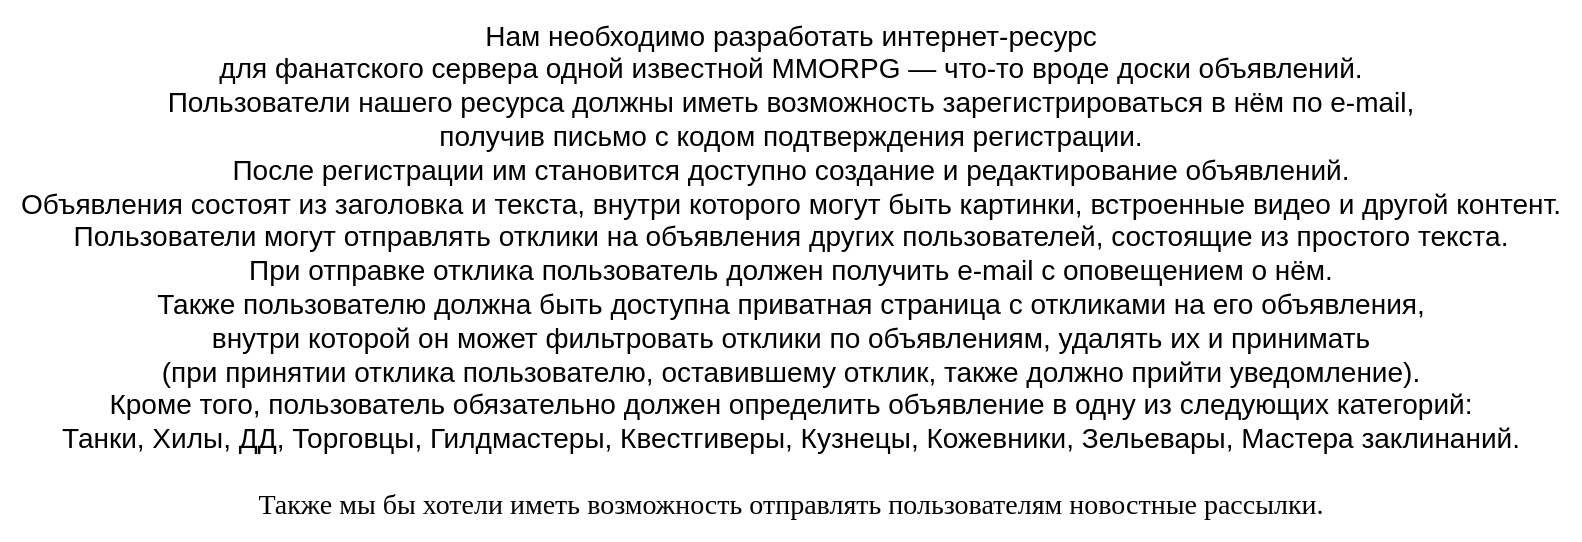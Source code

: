 <mxfile version="21.1.7" type="github">
  <diagram name="Страница 1" id="nmGSD1aTg_gYbcxPT3eR">
    <mxGraphModel dx="2062" dy="684" grid="1" gridSize="10" guides="1" tooltips="1" connect="1" arrows="1" fold="1" page="1" pageScale="1" pageWidth="827" pageHeight="1169" math="0" shadow="0">
      <root>
        <mxCell id="0" />
        <mxCell id="1" parent="0" />
        <mxCell id="RSqXlv4PR8sOh5hfdWu_-1" value="&lt;font style=&quot;font-size: 14px;&quot;&gt;Нам необходимо разработать интернет-ресурс &lt;br&gt;для фанатского сервера одной известной MMORPG — что-то вроде доски объявлений. &lt;br&gt;Пользователи нашего ресурса должны иметь возможность зарегистрироваться в нём по e-mail, &lt;br&gt;получив письмо с кодом подтверждения регистрации. &lt;br&gt;После регистрации им становится доступно создание и редактирование объявлений. &lt;br&gt;Объявления состоят из заголовка и текста, внутри которого могут быть картинки, встроенные видео и другой контент. &lt;br&gt;Пользователи могут отправлять отклики на объявления других пользователей, состоящие из простого текста. &lt;br&gt;При отправке отклика пользователь должен получить e-mail с оповещением о нём. &lt;br&gt;Также пользователю должна быть доступна приватная страница с откликами на его объявления, &lt;br&gt;внутри которой он может фильтровать отклики по объявлениям, удалять их и принимать &lt;br&gt;(при принятии отклика пользователю, оставившему отклик, также должно прийти уведомление). &lt;br&gt;Кроме того, пользователь обязательно должен определить объявление в одну из следующих категорий: &lt;br&gt;Танки, Хилы, ДД, Торговцы, Гилдмастеры, Квестгиверы, Кузнецы, Кожевники, Зельевары, Мастера заклинаний.&lt;/font&gt;&lt;div style=&quot;-webkit-font-smoothing: antialiased; box-sizing: border-box; outline: none; margin: 0px; padding: 0px; border: 0px; vertical-align: baseline; pointer-events: auto; font-family: &amp;quot;Source Sans Pro&amp;quot;; background-color: rgb(255, 255, 255); -webkit-tap-highlight-color: transparent !important; font-size: 14px;&quot;&gt;&lt;font style=&quot;font-size: 14px;&quot;&gt;&lt;br style=&quot;-webkit-font-smoothing: antialiased; box-sizing: border-box; outline: none; pointer-events: none !important; -webkit-tap-highlight-color: transparent !important;&quot;&gt;&lt;/font&gt;&lt;/div&gt;&lt;div style=&quot;-webkit-font-smoothing: antialiased; box-sizing: border-box; outline: none; margin: 0px; padding: 0px; border: 0px; vertical-align: baseline; pointer-events: auto; font-family: &amp;quot;Source Sans Pro&amp;quot;; background-color: rgb(255, 255, 255); -webkit-tap-highlight-color: transparent !important; font-size: 14px;&quot;&gt;&lt;font style=&quot;font-size: 14px;&quot;&gt;Также мы бы хотели иметь возможность отправлять пользователям новостные рассылки.&lt;/font&gt;&lt;/div&gt;" style="text;html=1;align=center;verticalAlign=middle;resizable=0;points=[];autosize=1;fillColor=default;" vertex="1" parent="1">
          <mxGeometry x="-808" y="20" width="790" height="270" as="geometry" />
        </mxCell>
      </root>
    </mxGraphModel>
  </diagram>
</mxfile>
